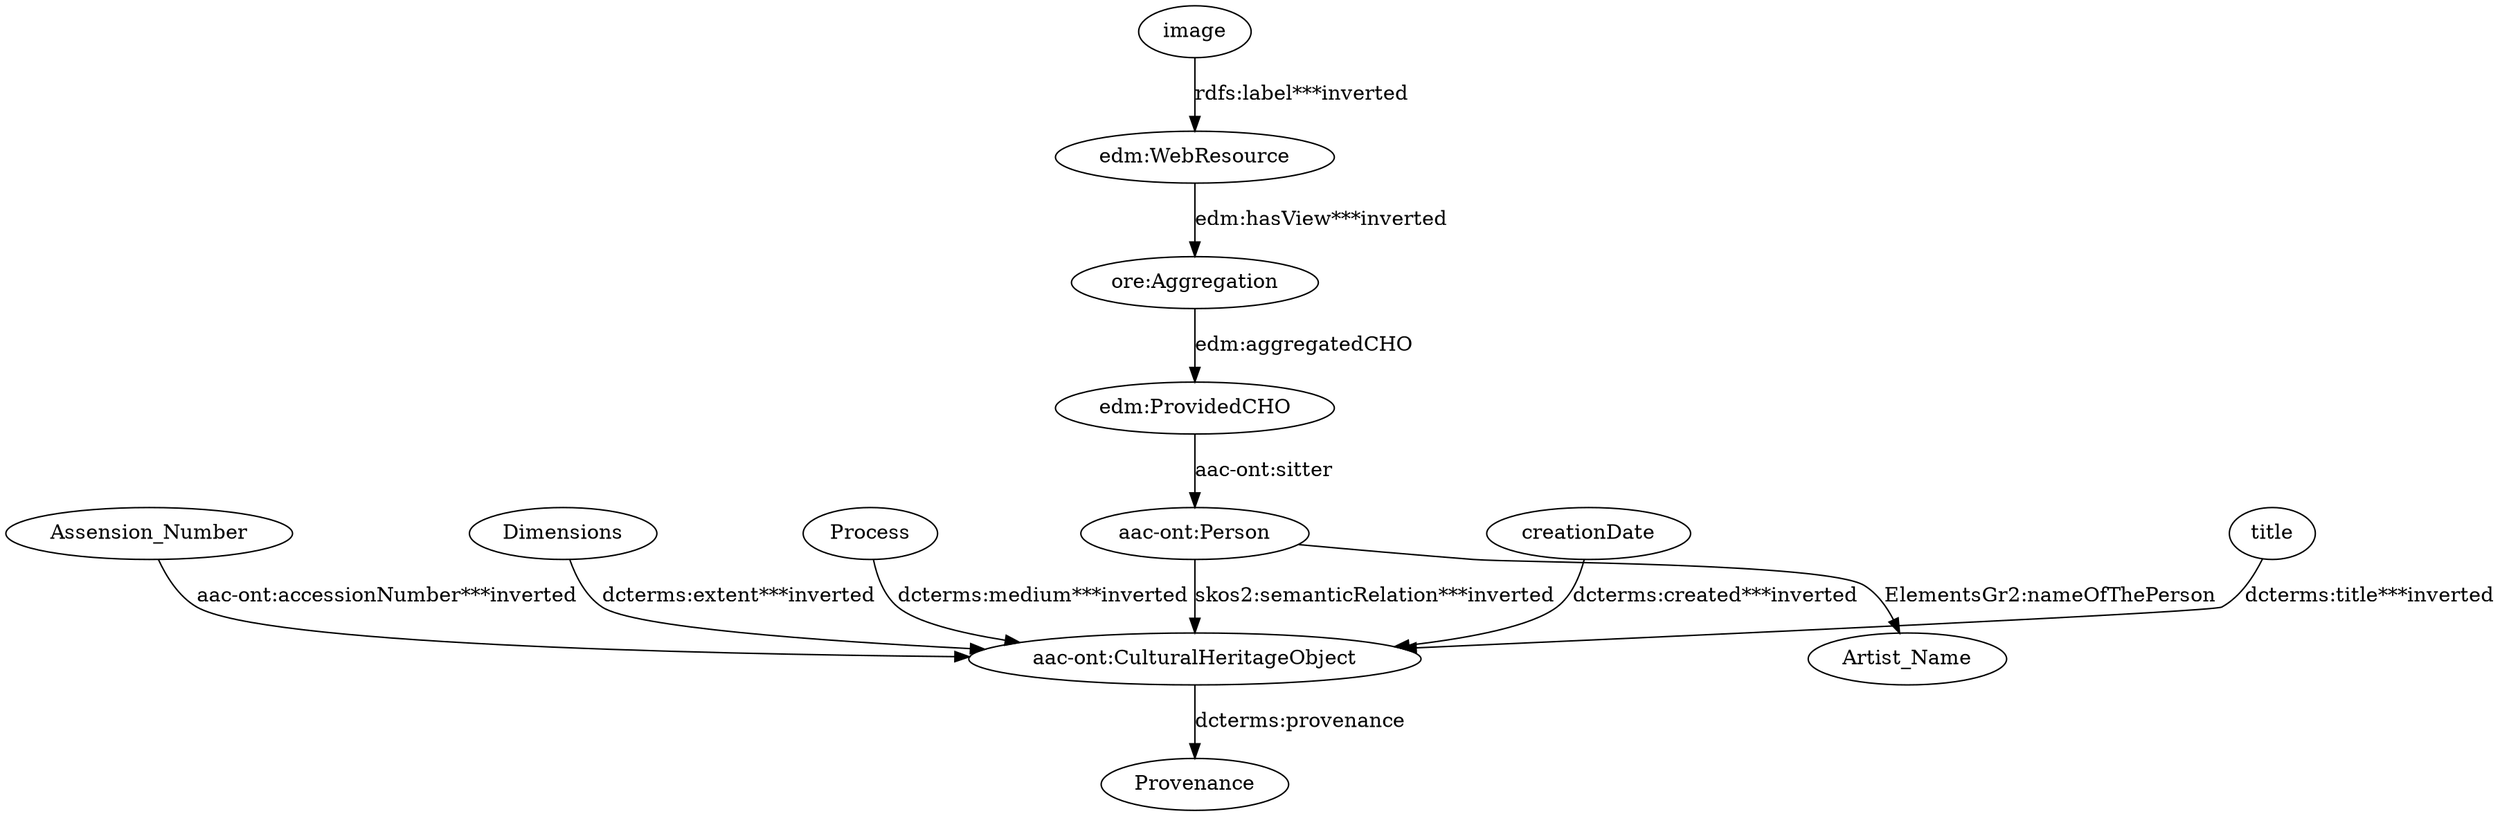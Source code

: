digraph {
  Assension_Number [type=attribute_name,label=Assension_Number]
  "aac-ont:CulturalHeritageObject1" [type=class_uri,label="aac-ont:CulturalHeritageObject"]
  Dimensions [type=attribute_name,label=Dimensions]
  Process [type=attribute_name,label=Process]
  Provenance [type=attribute_name,label=Provenance]
  "aac-ont:Person1" [type=class_uri,label="aac-ont:Person"]
  Artist_Name [type=attribute_name,label=Artist_Name]
  creationDate [type=attribute_name,label=creationDate]
  "edm:ProvidedCHO" [type=class_uri,label="edm:ProvidedCHO"]
  "edm:WebResource1" [type=class_uri,label="edm:WebResource"]
  "ore:Aggregation" [type=class_uri,label="ore:Aggregation"]
  image [type=attribute_name,label=image]
  title [type=attribute_name,label=title]
  Assension_Number -> "aac-ont:CulturalHeritageObject1" [type=st_property_uri,label="aac-ont:accessionNumber***inverted",weight=1]
  Dimensions -> "aac-ont:CulturalHeritageObject1" [type=st_property_uri,label="dcterms:extent***inverted",weight=1]
  Process -> "aac-ont:CulturalHeritageObject1" [type=st_property_uri,label="dcterms:medium***inverted",weight=1]
  "aac-ont:CulturalHeritageObject1" -> Provenance [label="dcterms:provenance",type=st_property_uri]
  "aac-ont:Person1" -> Artist_Name [label="ElementsGr2:nameOfThePerson",type=st_property_uri]
  "aac-ont:Person1" -> "aac-ont:CulturalHeritageObject1" [type=inherited,label="skos2:semanticRelation***inverted",weight=4]
  creationDate -> "aac-ont:CulturalHeritageObject1" [type=st_property_uri,label="dcterms:created***inverted",weight=1]
  "edm:ProvidedCHO" -> "aac-ont:Person1" [label="aac-ont:sitter",type=direct_property_uri,weight=1]
  "edm:WebResource1" -> "ore:Aggregation" [type=direct_property_uri,label="edm:hasView***inverted",weight=1]
  image -> "edm:WebResource1" [type=st_property_uri,label="rdfs:label***inverted",weight=1]
  "ore:Aggregation" -> "edm:ProvidedCHO" [label="edm:aggregatedCHO",type=direct_property_uri,weight=1]
  title -> "aac-ont:CulturalHeritageObject1" [type=st_property_uri,label="dcterms:title***inverted",weight=1]
}

